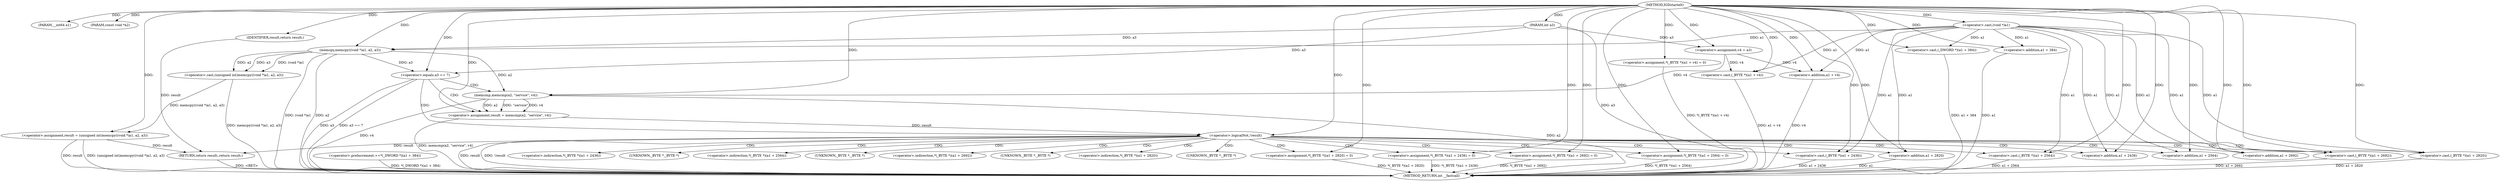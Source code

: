 digraph IGDstartelt {  
"1000103" [label = "(METHOD,IGDstartelt)" ]
"1000187" [label = "(METHOD_RETURN,int __fastcall)" ]
"1000104" [label = "(PARAM,__int64 a1)" ]
"1000105" [label = "(PARAM,const void *a2)" ]
"1000106" [label = "(PARAM,int a3)" ]
"1000110" [label = "(<operator>.assignment,v4 = a3)" ]
"1000113" [label = "(<operator>.assignment,result = (unsigned int)memcpy((void *)a1, a2, a3))" ]
"1000115" [label = "(<operator>.cast,(unsigned int)memcpy((void *)a1, a2, a3))" ]
"1000117" [label = "(memcpy,memcpy((void *)a1, a2, a3))" ]
"1000118" [label = "(<operator>.cast,(void *)a1)" ]
"1000123" [label = "(<operator>.assignment,*(_BYTE *)(a1 + v4) = 0)" ]
"1000125" [label = "(<operator>.cast,(_BYTE *)(a1 + v4))" ]
"1000127" [label = "(<operator>.addition,a1 + v4)" ]
"1000131" [label = "(<operator>.preIncrement,++*(_DWORD *)(a1 + 384))" ]
"1000133" [label = "(<operator>.cast,(_DWORD *)(a1 + 384))" ]
"1000135" [label = "(<operator>.addition,a1 + 384)" ]
"1000139" [label = "(<operator>.equals,a3 == 7)" ]
"1000143" [label = "(<operator>.assignment,result = memcmp(a2, \"service\", v4))" ]
"1000145" [label = "(memcmp,memcmp(a2, \"service\", v4))" ]
"1000150" [label = "(<operator>.logicalNot,!result)" ]
"1000153" [label = "(<operator>.assignment,*(_BYTE *)(a1 + 2436) = 0)" ]
"1000155" [label = "(<operator>.cast,(_BYTE *)(a1 + 2436))" ]
"1000157" [label = "(<operator>.addition,a1 + 2436)" ]
"1000161" [label = "(<operator>.assignment,*(_BYTE *)(a1 + 2564) = 0)" ]
"1000163" [label = "(<operator>.cast,(_BYTE *)(a1 + 2564))" ]
"1000165" [label = "(<operator>.addition,a1 + 2564)" ]
"1000169" [label = "(<operator>.assignment,*(_BYTE *)(a1 + 2692) = 0)" ]
"1000171" [label = "(<operator>.cast,(_BYTE *)(a1 + 2692))" ]
"1000173" [label = "(<operator>.addition,a1 + 2692)" ]
"1000177" [label = "(<operator>.assignment,*(_BYTE *)(a1 + 2820) = 0)" ]
"1000179" [label = "(<operator>.cast,(_BYTE *)(a1 + 2820))" ]
"1000181" [label = "(<operator>.addition,a1 + 2820)" ]
"1000185" [label = "(RETURN,return result;,return result;)" ]
"1000186" [label = "(IDENTIFIER,result,return result;)" ]
"1000154" [label = "(<operator>.indirection,*(_BYTE *)(a1 + 2436))" ]
"1000156" [label = "(UNKNOWN,_BYTE *,_BYTE *)" ]
"1000162" [label = "(<operator>.indirection,*(_BYTE *)(a1 + 2564))" ]
"1000164" [label = "(UNKNOWN,_BYTE *,_BYTE *)" ]
"1000170" [label = "(<operator>.indirection,*(_BYTE *)(a1 + 2692))" ]
"1000172" [label = "(UNKNOWN,_BYTE *,_BYTE *)" ]
"1000178" [label = "(<operator>.indirection,*(_BYTE *)(a1 + 2820))" ]
"1000180" [label = "(UNKNOWN,_BYTE *,_BYTE *)" ]
  "1000179" -> "1000187"  [ label = "DDG: a1 + 2820"] 
  "1000123" -> "1000187"  [ label = "DDG: *(_BYTE *)(a1 + v4)"] 
  "1000117" -> "1000187"  [ label = "DDG: (void *)a1"] 
  "1000117" -> "1000187"  [ label = "DDG: a2"] 
  "1000113" -> "1000187"  [ label = "DDG: (unsigned int)memcpy((void *)a1, a2, a3)"] 
  "1000169" -> "1000187"  [ label = "DDG: *(_BYTE *)(a1 + 2692)"] 
  "1000113" -> "1000187"  [ label = "DDG: result"] 
  "1000135" -> "1000187"  [ label = "DDG: a1"] 
  "1000115" -> "1000187"  [ label = "DDG: memcpy((void *)a1, a2, a3)"] 
  "1000139" -> "1000187"  [ label = "DDG: a3 == 7"] 
  "1000125" -> "1000187"  [ label = "DDG: a1 + v4"] 
  "1000155" -> "1000187"  [ label = "DDG: a1 + 2436"] 
  "1000177" -> "1000187"  [ label = "DDG: *(_BYTE *)(a1 + 2820)"] 
  "1000150" -> "1000187"  [ label = "DDG: !result"] 
  "1000181" -> "1000187"  [ label = "DDG: a1"] 
  "1000145" -> "1000187"  [ label = "DDG: v4"] 
  "1000133" -> "1000187"  [ label = "DDG: a1 + 384"] 
  "1000139" -> "1000187"  [ label = "DDG: a3"] 
  "1000143" -> "1000187"  [ label = "DDG: memcmp(a2, \"service\", v4)"] 
  "1000171" -> "1000187"  [ label = "DDG: a1 + 2692"] 
  "1000127" -> "1000187"  [ label = "DDG: v4"] 
  "1000153" -> "1000187"  [ label = "DDG: *(_BYTE *)(a1 + 2436)"] 
  "1000145" -> "1000187"  [ label = "DDG: a2"] 
  "1000163" -> "1000187"  [ label = "DDG: a1 + 2564"] 
  "1000161" -> "1000187"  [ label = "DDG: *(_BYTE *)(a1 + 2564)"] 
  "1000150" -> "1000187"  [ label = "DDG: result"] 
  "1000106" -> "1000187"  [ label = "DDG: a3"] 
  "1000131" -> "1000187"  [ label = "DDG: *(_DWORD *)(a1 + 384)"] 
  "1000185" -> "1000187"  [ label = "DDG: <RET>"] 
  "1000103" -> "1000104"  [ label = "DDG: "] 
  "1000103" -> "1000105"  [ label = "DDG: "] 
  "1000103" -> "1000106"  [ label = "DDG: "] 
  "1000106" -> "1000110"  [ label = "DDG: a3"] 
  "1000103" -> "1000110"  [ label = "DDG: "] 
  "1000115" -> "1000113"  [ label = "DDG: memcpy((void *)a1, a2, a3)"] 
  "1000103" -> "1000113"  [ label = "DDG: "] 
  "1000117" -> "1000115"  [ label = "DDG: (void *)a1"] 
  "1000117" -> "1000115"  [ label = "DDG: a2"] 
  "1000117" -> "1000115"  [ label = "DDG: a3"] 
  "1000118" -> "1000117"  [ label = "DDG: a1"] 
  "1000103" -> "1000118"  [ label = "DDG: "] 
  "1000103" -> "1000117"  [ label = "DDG: "] 
  "1000106" -> "1000117"  [ label = "DDG: a3"] 
  "1000103" -> "1000123"  [ label = "DDG: "] 
  "1000118" -> "1000125"  [ label = "DDG: a1"] 
  "1000103" -> "1000125"  [ label = "DDG: "] 
  "1000110" -> "1000125"  [ label = "DDG: v4"] 
  "1000118" -> "1000127"  [ label = "DDG: a1"] 
  "1000103" -> "1000127"  [ label = "DDG: "] 
  "1000110" -> "1000127"  [ label = "DDG: v4"] 
  "1000103" -> "1000133"  [ label = "DDG: "] 
  "1000118" -> "1000133"  [ label = "DDG: a1"] 
  "1000103" -> "1000135"  [ label = "DDG: "] 
  "1000118" -> "1000135"  [ label = "DDG: a1"] 
  "1000117" -> "1000139"  [ label = "DDG: a3"] 
  "1000106" -> "1000139"  [ label = "DDG: a3"] 
  "1000103" -> "1000139"  [ label = "DDG: "] 
  "1000145" -> "1000143"  [ label = "DDG: a2"] 
  "1000145" -> "1000143"  [ label = "DDG: \"service\""] 
  "1000145" -> "1000143"  [ label = "DDG: v4"] 
  "1000103" -> "1000143"  [ label = "DDG: "] 
  "1000117" -> "1000145"  [ label = "DDG: a2"] 
  "1000103" -> "1000145"  [ label = "DDG: "] 
  "1000110" -> "1000145"  [ label = "DDG: v4"] 
  "1000143" -> "1000150"  [ label = "DDG: result"] 
  "1000103" -> "1000150"  [ label = "DDG: "] 
  "1000103" -> "1000153"  [ label = "DDG: "] 
  "1000103" -> "1000155"  [ label = "DDG: "] 
  "1000118" -> "1000155"  [ label = "DDG: a1"] 
  "1000103" -> "1000157"  [ label = "DDG: "] 
  "1000118" -> "1000157"  [ label = "DDG: a1"] 
  "1000103" -> "1000161"  [ label = "DDG: "] 
  "1000103" -> "1000163"  [ label = "DDG: "] 
  "1000118" -> "1000163"  [ label = "DDG: a1"] 
  "1000103" -> "1000165"  [ label = "DDG: "] 
  "1000118" -> "1000165"  [ label = "DDG: a1"] 
  "1000103" -> "1000169"  [ label = "DDG: "] 
  "1000103" -> "1000171"  [ label = "DDG: "] 
  "1000118" -> "1000171"  [ label = "DDG: a1"] 
  "1000103" -> "1000173"  [ label = "DDG: "] 
  "1000118" -> "1000173"  [ label = "DDG: a1"] 
  "1000103" -> "1000177"  [ label = "DDG: "] 
  "1000103" -> "1000179"  [ label = "DDG: "] 
  "1000118" -> "1000179"  [ label = "DDG: a1"] 
  "1000103" -> "1000181"  [ label = "DDG: "] 
  "1000118" -> "1000181"  [ label = "DDG: a1"] 
  "1000186" -> "1000185"  [ label = "DDG: result"] 
  "1000113" -> "1000185"  [ label = "DDG: result"] 
  "1000150" -> "1000185"  [ label = "DDG: result"] 
  "1000103" -> "1000186"  [ label = "DDG: "] 
  "1000139" -> "1000143"  [ label = "CDG: "] 
  "1000139" -> "1000150"  [ label = "CDG: "] 
  "1000139" -> "1000145"  [ label = "CDG: "] 
  "1000150" -> "1000173"  [ label = "CDG: "] 
  "1000150" -> "1000172"  [ label = "CDG: "] 
  "1000150" -> "1000171"  [ label = "CDG: "] 
  "1000150" -> "1000170"  [ label = "CDG: "] 
  "1000150" -> "1000169"  [ label = "CDG: "] 
  "1000150" -> "1000165"  [ label = "CDG: "] 
  "1000150" -> "1000164"  [ label = "CDG: "] 
  "1000150" -> "1000163"  [ label = "CDG: "] 
  "1000150" -> "1000162"  [ label = "CDG: "] 
  "1000150" -> "1000161"  [ label = "CDG: "] 
  "1000150" -> "1000181"  [ label = "CDG: "] 
  "1000150" -> "1000180"  [ label = "CDG: "] 
  "1000150" -> "1000179"  [ label = "CDG: "] 
  "1000150" -> "1000178"  [ label = "CDG: "] 
  "1000150" -> "1000177"  [ label = "CDG: "] 
  "1000150" -> "1000157"  [ label = "CDG: "] 
  "1000150" -> "1000156"  [ label = "CDG: "] 
  "1000150" -> "1000155"  [ label = "CDG: "] 
  "1000150" -> "1000154"  [ label = "CDG: "] 
  "1000150" -> "1000153"  [ label = "CDG: "] 
}
